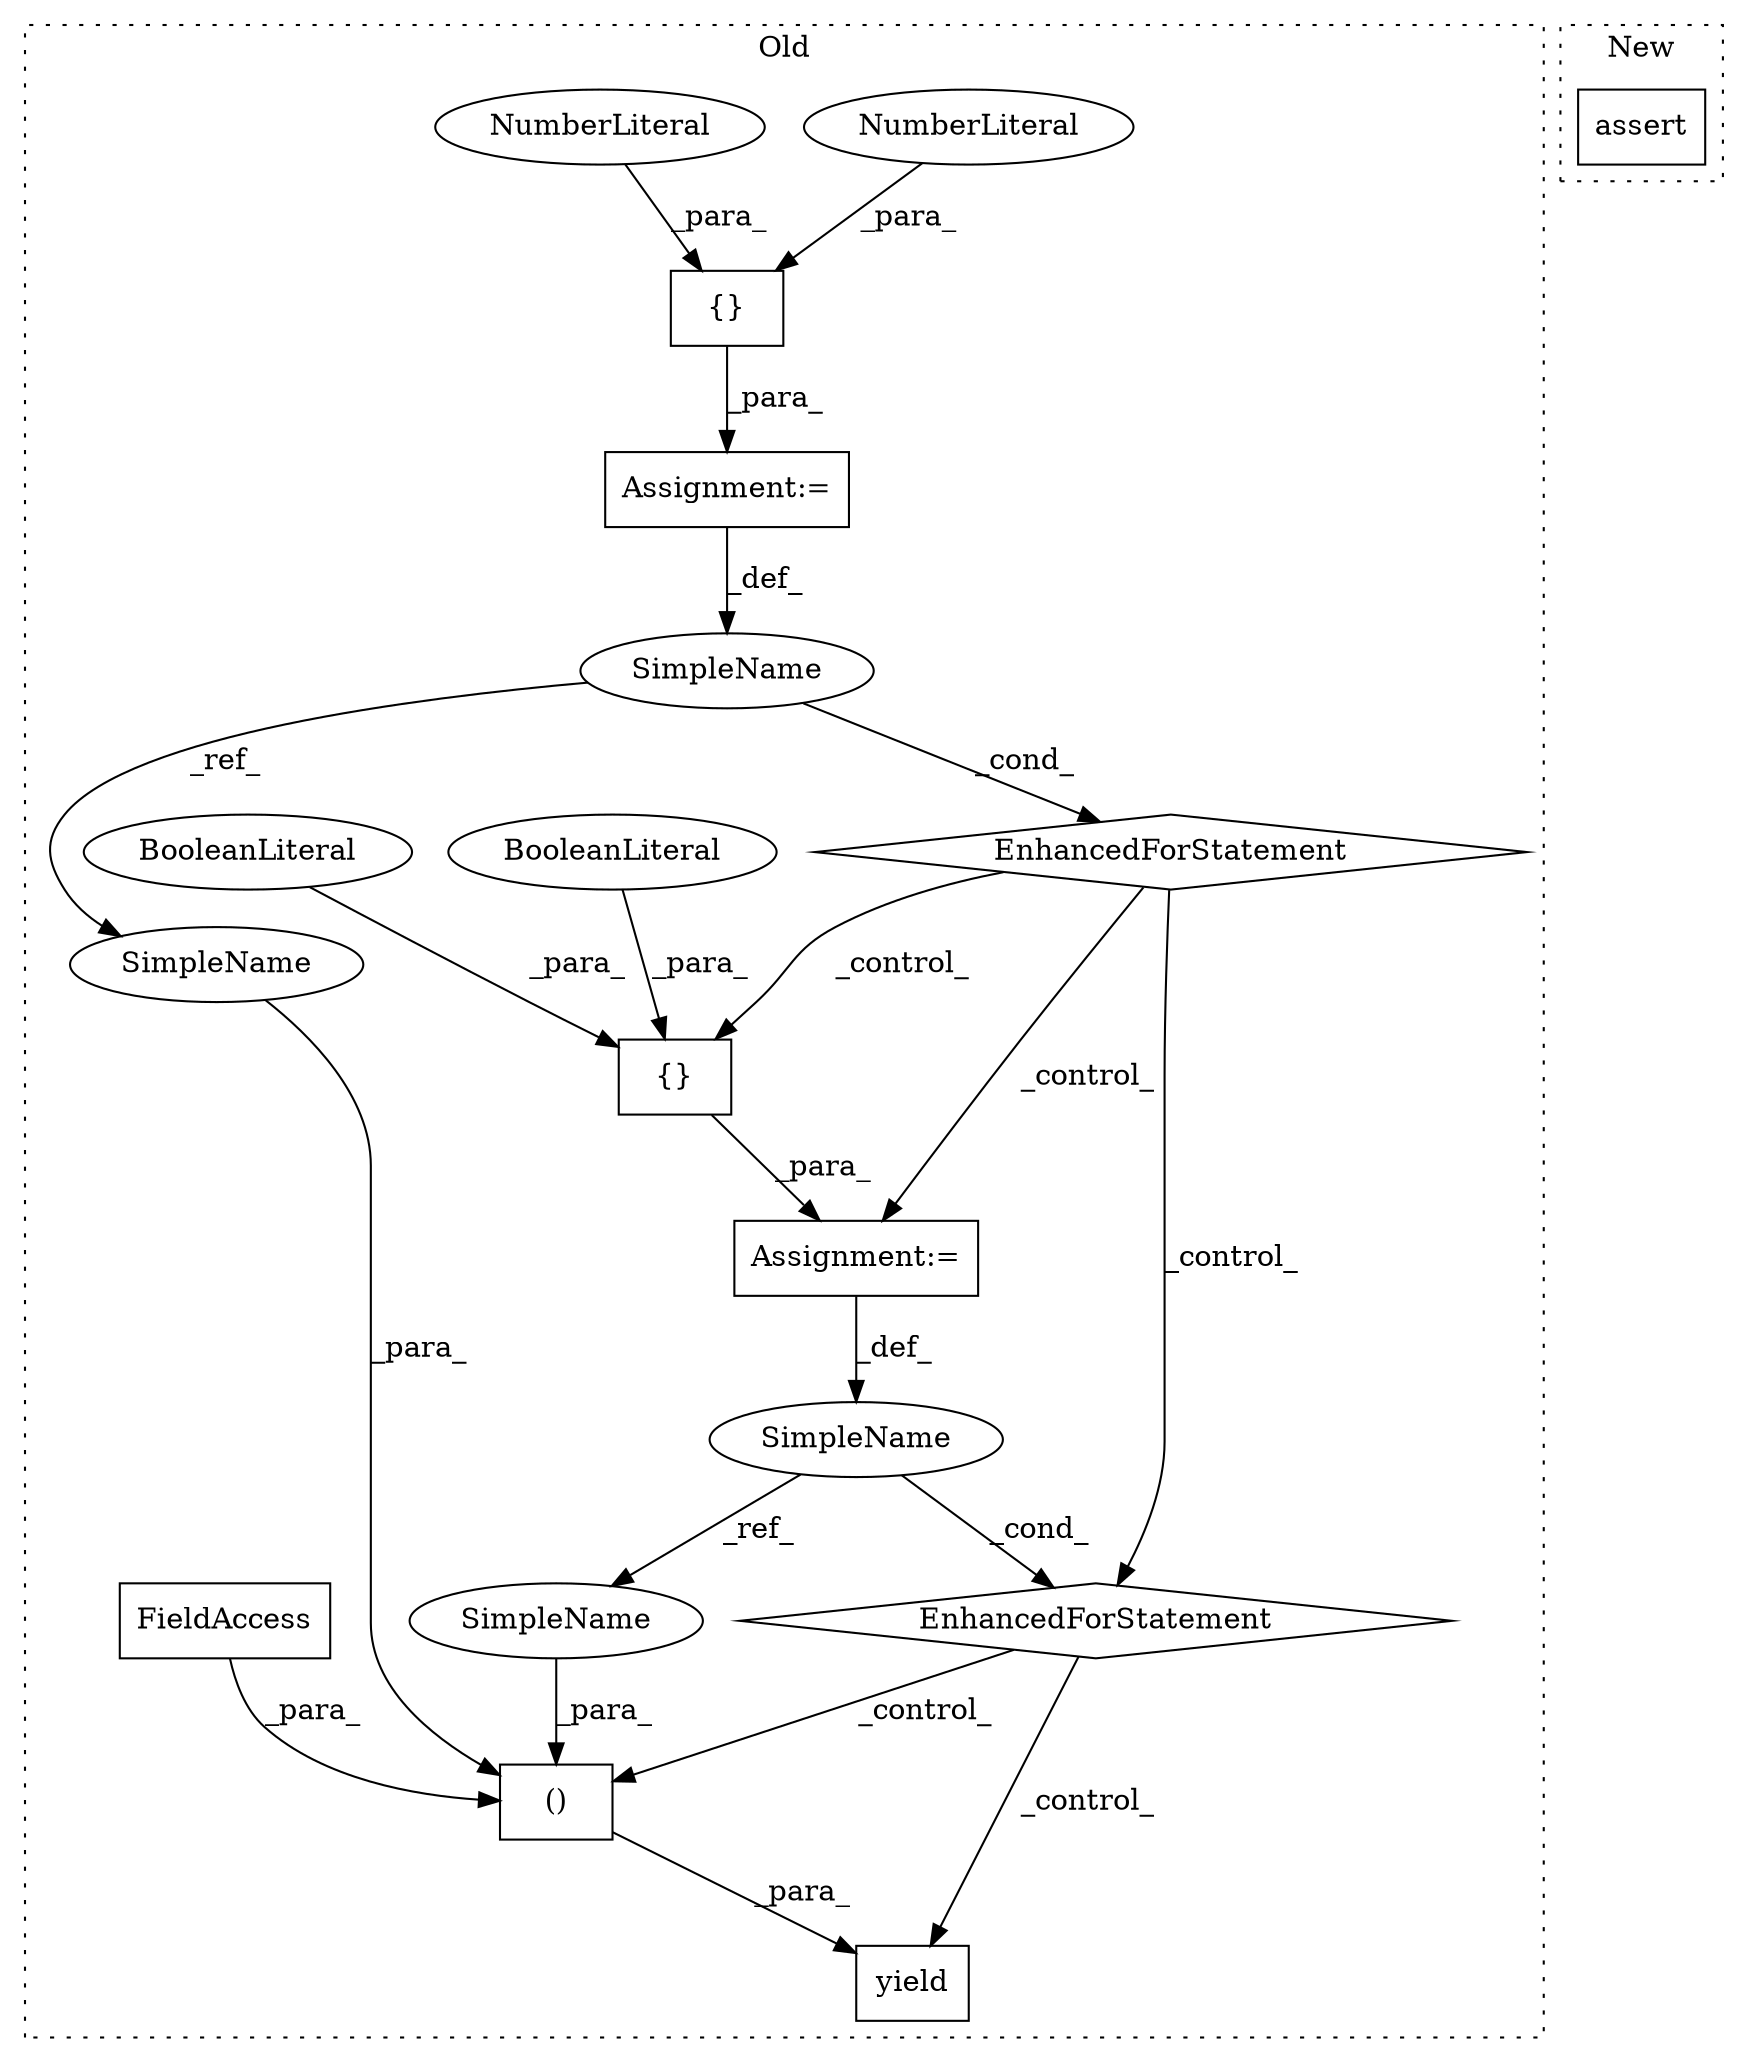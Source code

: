 digraph G {
subgraph cluster0 {
1 [label="yield" a="112" s="682" l="16" shape="box"];
3 [label="()" a="106" s="698" l="94" shape="box"];
4 [label="FieldAccess" a="22" s="698" l="19" shape="box"];
5 [label="SimpleName" a="42" s="538" l="1" shape="ellipse"];
6 [label="EnhancedForStatement" a="70" s="481,558" l="53,2" shape="diamond"];
7 [label="Assignment:=" a="7" s="481,558" l="53,2" shape="box"];
8 [label="{}" a="4" s="551,557" l="1,1" shape="box"];
9 [label="NumberLiteral" a="34" s="552" l="2" shape="ellipse"];
10 [label="NumberLiteral" a="34" s="555" l="2" shape="ellipse"];
11 [label="{}" a="4" s="658,669" l="1,1" shape="box"];
12 [label="EnhancedForStatement" a="70" s="568,670" l="57,2" shape="diamond"];
13 [label="BooleanLiteral" a="9" s="664" l="5" shape="ellipse"];
14 [label="BooleanLiteral" a="9" s="659" l="4" shape="ellipse"];
15 [label="SimpleName" a="42" s="630" l="16" shape="ellipse"];
16 [label="Assignment:=" a="7" s="568,670" l="57,2" shape="box"];
17 [label="SimpleName" a="42" s="730" l="1" shape="ellipse"];
18 [label="SimpleName" a="42" s="776" l="16" shape="ellipse"];
label = "Old";
style="dotted";
}
subgraph cluster1 {
2 [label="assert" a="32" s="398,453" l="8,1" shape="box"];
label = "New";
style="dotted";
}
3 -> 1 [label="_para_"];
4 -> 3 [label="_para_"];
5 -> 17 [label="_ref_"];
5 -> 6 [label="_cond_"];
6 -> 11 [label="_control_"];
6 -> 16 [label="_control_"];
6 -> 12 [label="_control_"];
7 -> 5 [label="_def_"];
8 -> 7 [label="_para_"];
9 -> 8 [label="_para_"];
10 -> 8 [label="_para_"];
11 -> 16 [label="_para_"];
12 -> 3 [label="_control_"];
12 -> 1 [label="_control_"];
13 -> 11 [label="_para_"];
14 -> 11 [label="_para_"];
15 -> 12 [label="_cond_"];
15 -> 18 [label="_ref_"];
16 -> 15 [label="_def_"];
17 -> 3 [label="_para_"];
18 -> 3 [label="_para_"];
}
